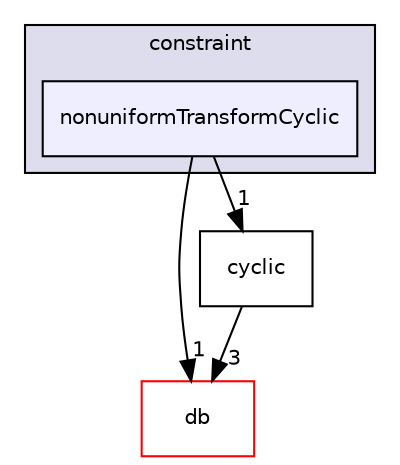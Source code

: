 digraph "src/OpenFOAM/meshes/polyMesh/polyPatches/constraint/nonuniformTransformCyclic" {
  bgcolor=transparent;
  compound=true
  node [ fontsize="10", fontname="Helvetica"];
  edge [ labelfontsize="10", labelfontname="Helvetica"];
  subgraph clusterdir_09b4360db181b1c37726382a34e0210b {
    graph [ bgcolor="#ddddee", pencolor="black", label="constraint" fontname="Helvetica", fontsize="10", URL="dir_09b4360db181b1c37726382a34e0210b.html"]
  dir_814190d816de550f42933f35121b9cb0 [shape=box, label="nonuniformTransformCyclic", style="filled", fillcolor="#eeeeff", pencolor="black", URL="dir_814190d816de550f42933f35121b9cb0.html"];
  }
  dir_63c634f7a7cfd679ac26c67fb30fc32f [shape=box label="db" color="red" URL="dir_63c634f7a7cfd679ac26c67fb30fc32f.html"];
  dir_f10e1feb71bd2aac359683c9b11c6603 [shape=box label="cyclic" URL="dir_f10e1feb71bd2aac359683c9b11c6603.html"];
  dir_814190d816de550f42933f35121b9cb0->dir_63c634f7a7cfd679ac26c67fb30fc32f [headlabel="1", labeldistance=1.5 headhref="dir_002278_001943.html"];
  dir_814190d816de550f42933f35121b9cb0->dir_f10e1feb71bd2aac359683c9b11c6603 [headlabel="1", labeldistance=1.5 headhref="dir_002278_002275.html"];
  dir_f10e1feb71bd2aac359683c9b11c6603->dir_63c634f7a7cfd679ac26c67fb30fc32f [headlabel="3", labeldistance=1.5 headhref="dir_002275_001943.html"];
}
